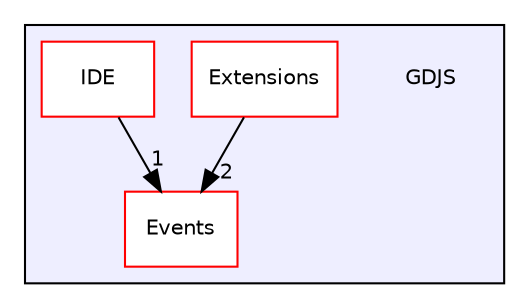 digraph "GDJS" {
  compound=true
  node [ fontsize="10", fontname="Helvetica"];
  edge [ labelfontsize="10", labelfontname="Helvetica"];
  subgraph clusterdir_2788447a247d89981b9774cad09bae1c {
    graph [ bgcolor="#eeeeff", pencolor="black", label="" URL="dir_2788447a247d89981b9774cad09bae1c.html"];
    dir_2788447a247d89981b9774cad09bae1c [shape=plaintext label="GDJS"];
    dir_15803e5a79f2c8c1253ec2b10c9507db [shape=box label="Events" color="red" fillcolor="white" style="filled" URL="dir_15803e5a79f2c8c1253ec2b10c9507db.html"];
    dir_55c83c53a3b962f47a5f3a77eeaa6e6e [shape=box label="Extensions" color="red" fillcolor="white" style="filled" URL="dir_55c83c53a3b962f47a5f3a77eeaa6e6e.html"];
    dir_6f3cd2c75920bec611d94404f17cdb84 [shape=box label="IDE" color="red" fillcolor="white" style="filled" URL="dir_6f3cd2c75920bec611d94404f17cdb84.html"];
  }
  dir_55c83c53a3b962f47a5f3a77eeaa6e6e->dir_15803e5a79f2c8c1253ec2b10c9507db [headlabel="2", labeldistance=1.5 headhref="dir_000001_000005.html"];
  dir_6f3cd2c75920bec611d94404f17cdb84->dir_15803e5a79f2c8c1253ec2b10c9507db [headlabel="1", labeldistance=1.5 headhref="dir_000003_000005.html"];
}

